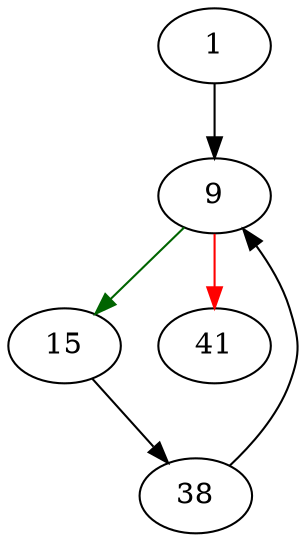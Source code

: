 strict digraph "codeTableLocks" {
	// Node definitions.
	1 [entry=true];
	9;
	15;
	41;
	38;

	// Edge definitions.
	1 -> 9;
	9 -> 15 [
		color=darkgreen
		cond=true
	];
	9 -> 41 [
		color=red
		cond=false
	];
	15 -> 38;
	38 -> 9;
}